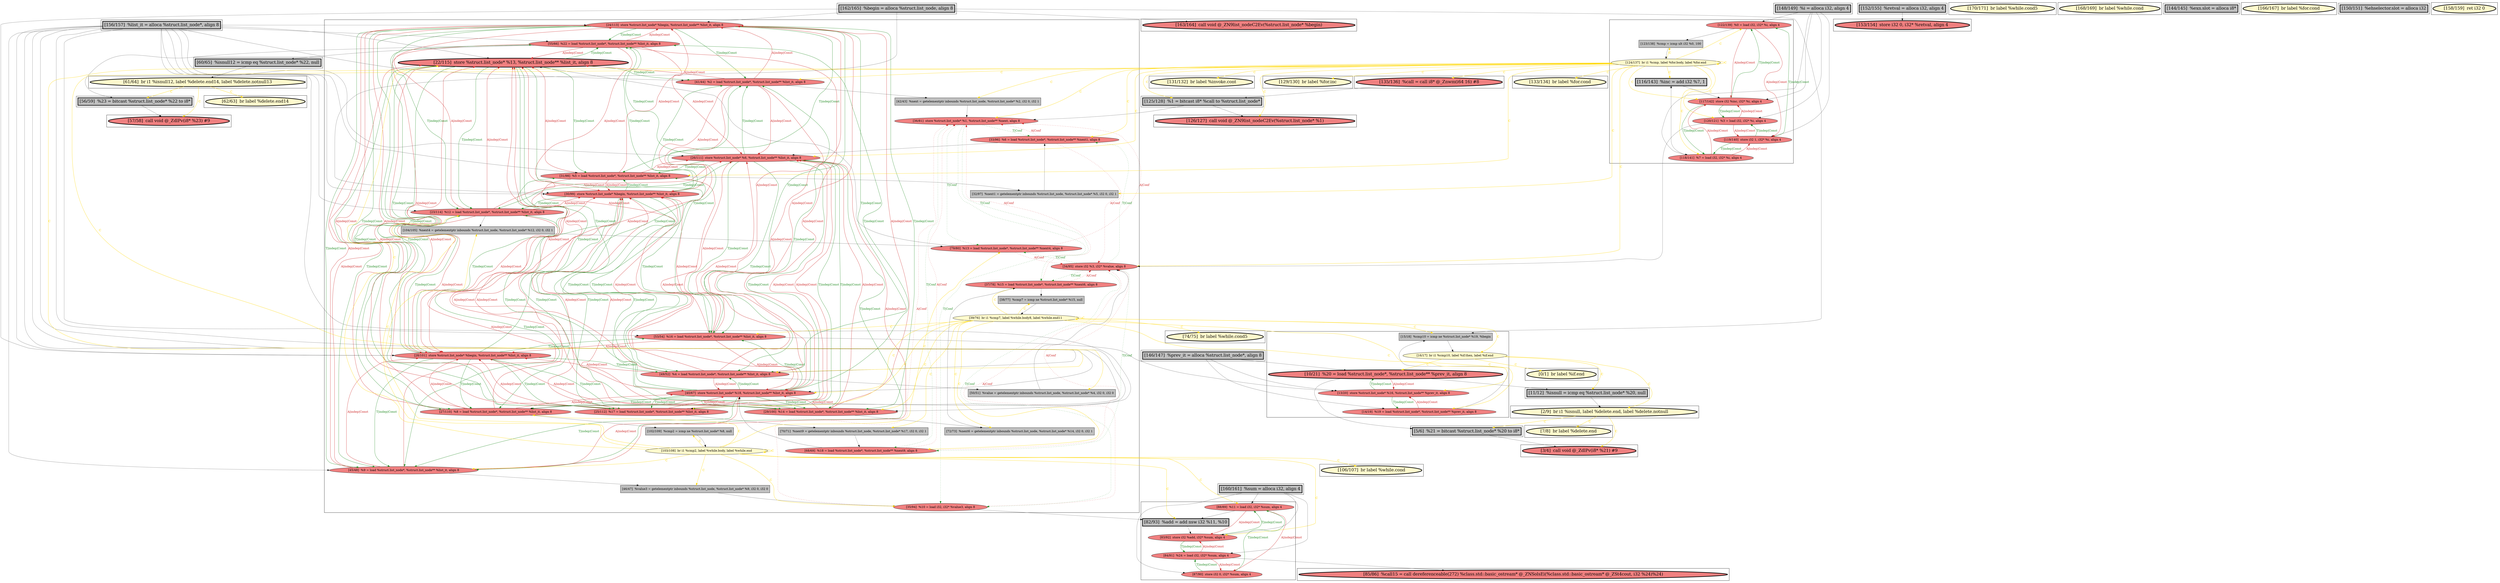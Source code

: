 
digraph G {



node358->node351 [style=solid,color=forestgreen,label="T|indep|Const",penwidth=1.0,fontcolor=forestgreen ]
node362->node363 [style=solid,color=firebrick3,label="A|indep|Const",penwidth=1.0,fontcolor=firebrick3 ]
node363->node362 [style=solid,color=forestgreen,label="T|indep|Const",penwidth=1.0,fontcolor=forestgreen ]
node358->node367 [style=solid,color=forestgreen,label="T|indep|Const",penwidth=1.0,fontcolor=forestgreen ]
node364->node369 [style=solid,color=firebrick3,label="A|indep|Const",penwidth=1.0,fontcolor=firebrick3 ]
node369->node364 [style=solid,color=forestgreen,label="T|indep|Const",penwidth=1.0,fontcolor=forestgreen ]
node376->node358 [style=solid,color=firebrick3,label="A|indep|Const",penwidth=1.0,fontcolor=firebrick3 ]
node358->node376 [style=solid,color=forestgreen,label="T|indep|Const",penwidth=1.0,fontcolor=forestgreen ]
node369->node368 [style=solid,color=forestgreen,label="T|indep|Const",penwidth=1.0,fontcolor=forestgreen ]
node367->node358 [style=solid,color=firebrick3,label="A|indep|Const",penwidth=1.0,fontcolor=firebrick3 ]
node363->node351 [style=solid,color=forestgreen,label="T|indep|Const",penwidth=1.0,fontcolor=forestgreen ]
node358->node362 [style=solid,color=forestgreen,label="T|indep|Const",penwidth=1.0,fontcolor=forestgreen ]
node362->node358 [style=solid,color=firebrick3,label="A|indep|Const",penwidth=1.0,fontcolor=firebrick3 ]
node366->node363 [style=solid,color=firebrick3,label="A|indep|Const",penwidth=1.0,fontcolor=firebrick3 ]
node358->node364 [style=solid,color=forestgreen,label="T|indep|Const",penwidth=1.0,fontcolor=forestgreen ]
node375->node368 [style=solid,color=forestgreen,label="T|indep|Const",penwidth=1.0,fontcolor=forestgreen ]
node364->node358 [style=solid,color=firebrick3,label="A|indep|Const",penwidth=1.0,fontcolor=firebrick3 ]
node356->node354 [style=dotted,color=forestgreen,label="T|Conf",penwidth=1.0,fontcolor=forestgreen ]
node356->node361 [style=dotted,color=forestgreen,label="T|Conf",penwidth=1.0,fontcolor=forestgreen ]
node361->node356 [style=dotted,color=firebrick3,label="A|Conf",penwidth=1.0,fontcolor=firebrick3 ]
node343->node341 [style=solid,color=black,label="",penwidth=0.5,fontcolor=black ]
node353->node355 [style=dotted,color=forestgreen,label="T|Conf",penwidth=1.0,fontcolor=forestgreen ]
node355->node353 [style=dotted,color=firebrick3,label="A|Conf",penwidth=1.0,fontcolor=firebrick3 ]
node391->node389 [style=solid,color=black,label="",penwidth=0.5,fontcolor=black ]
node376->node372 [style=solid,color=firebrick3,label="A|indep|Const",penwidth=1.0,fontcolor=firebrick3 ]
node372->node376 [style=solid,color=forestgreen,label="T|indep|Const",penwidth=1.0,fontcolor=forestgreen ]
node368->node372 [style=solid,color=firebrick3,label="A|indep|Const",penwidth=1.0,fontcolor=firebrick3 ]
node369->node376 [style=solid,color=forestgreen,label="T|indep|Const",penwidth=1.0,fontcolor=forestgreen ]
node370->node369 [style=solid,color=firebrick3,label="A|indep|Const",penwidth=1.0,fontcolor=firebrick3 ]
node369->node370 [style=solid,color=forestgreen,label="T|indep|Const",penwidth=1.0,fontcolor=forestgreen ]
node372->node346 [style=solid,color=forestgreen,label="T|indep|Const",penwidth=1.0,fontcolor=forestgreen ]
node346->node372 [style=solid,color=firebrick3,label="A|indep|Const",penwidth=1.0,fontcolor=firebrick3 ]
node364->node372 [style=solid,color=firebrick3,label="A|indep|Const",penwidth=1.0,fontcolor=firebrick3 ]
node360->node367 [style=solid,color=forestgreen,label="T|indep|Const",penwidth=1.0,fontcolor=forestgreen ]
node367->node360 [style=solid,color=firebrick3,label="A|indep|Const",penwidth=1.0,fontcolor=firebrick3 ]
node372->node367 [style=solid,color=forestgreen,label="T|indep|Const",penwidth=1.0,fontcolor=forestgreen ]
node312->node390 [style=solid,color=black,label="",penwidth=0.5,fontcolor=black ]
node357->node377 [style=solid,color=gold,label="C",penwidth=1.0,fontcolor=gold ]
node369->node362 [style=solid,color=forestgreen,label="T|indep|Const",penwidth=1.0,fontcolor=forestgreen ]
node390->node393 [style=solid,color=firebrick3,label="A|indep|Const",penwidth=1.0,fontcolor=firebrick3 ]
node346->node363 [style=solid,color=firebrick3,label="A|indep|Const",penwidth=1.0,fontcolor=firebrick3 ]
node363->node346 [style=solid,color=forestgreen,label="T|indep|Const",penwidth=1.0,fontcolor=forestgreen ]
node357->node350 [style=solid,color=gold,label="C",penwidth=1.0,fontcolor=gold ]
node369->node367 [style=solid,color=forestgreen,label="T|indep|Const",penwidth=1.0,fontcolor=forestgreen ]
node328->node360 [style=solid,color=black,label="",penwidth=0.5,fontcolor=black ]
node328->node364 [style=solid,color=black,label="",penwidth=0.5,fontcolor=black ]
node328->node362 [style=solid,color=black,label="",penwidth=0.5,fontcolor=black ]
node370->node358 [style=solid,color=firebrick3,label="A|indep|Const",penwidth=1.0,fontcolor=firebrick3 ]
node313->node327 [style=solid,color=black,label="",penwidth=0.5,fontcolor=black ]
node359->node363 [style=solid,color=firebrick3,label="A|indep|Const",penwidth=1.0,fontcolor=firebrick3 ]
node326->node324 [style=solid,color=gold,label="C",penwidth=1.0,fontcolor=gold ]
node326->node339 [style=solid,color=gold,label="C",penwidth=1.0,fontcolor=gold ]
node343->node356 [style=solid,color=black,label="",penwidth=0.5,fontcolor=black ]
node359->node369 [style=solid,color=firebrick3,label="A|indep|Const",penwidth=1.0,fontcolor=firebrick3 ]
node377->node369 [style=solid,color=black,label="",penwidth=0.5,fontcolor=black ]
node383->node387 [style=solid,color=gold,label="C",penwidth=1.0,fontcolor=gold ]
node369->node359 [style=solid,color=forestgreen,label="T|indep|Const",penwidth=1.0,fontcolor=forestgreen ]
node360->node368 [style=solid,color=forestgreen,label="T|indep|Const",penwidth=1.0,fontcolor=forestgreen ]
node349->node353 [style=solid,color=black,label="",penwidth=0.5,fontcolor=black ]
node368->node375 [style=solid,color=firebrick3,label="A|indep|Const",penwidth=1.0,fontcolor=firebrick3 ]
node364->node360 [style=solid,color=firebrick3,label="A|indep|Const",penwidth=1.0,fontcolor=firebrick3 ]
node375->node366 [style=solid,color=forestgreen,label="T|indep|Const",penwidth=1.0,fontcolor=forestgreen ]
node360->node364 [style=solid,color=forestgreen,label="T|indep|Const",penwidth=1.0,fontcolor=forestgreen ]
node371->node357 [style=solid,color=black,label="",penwidth=0.5,fontcolor=black ]
node357->node371 [style=solid,color=gold,label="C",penwidth=1.0,fontcolor=gold ]
node359->node360 [style=solid,color=firebrick3,label="A|indep|Const",penwidth=1.0,fontcolor=firebrick3 ]
node376->node374 [style=solid,color=black,label="",penwidth=0.5,fontcolor=black ]
node363->node376 [style=solid,color=forestgreen,label="T|indep|Const",penwidth=1.0,fontcolor=forestgreen ]
node356->node352 [style=dotted,color=forestgreen,label="T|Conf",penwidth=1.0,fontcolor=forestgreen ]
node368->node350 [style=solid,color=black,label="",penwidth=0.5,fontcolor=black ]
node326->node349 [style=solid,color=gold,label="C",penwidth=1.0,fontcolor=gold ]
node350->node352 [style=solid,color=black,label="",penwidth=0.5,fontcolor=black ]
node376->node369 [style=solid,color=firebrick3,label="A|indep|Const",penwidth=1.0,fontcolor=firebrick3 ]
node359->node358 [style=solid,color=firebrick3,label="A|indep|Const",penwidth=1.0,fontcolor=firebrick3 ]
node365->node355 [style=solid,color=black,label="",penwidth=0.5,fontcolor=black ]
node375->node359 [style=solid,color=forestgreen,label="T|indep|Const",penwidth=1.0,fontcolor=forestgreen ]
node351->node358 [style=solid,color=firebrick3,label="A|indep|Const",penwidth=1.0,fontcolor=firebrick3 ]
node372->node364 [style=solid,color=forestgreen,label="T|indep|Const",penwidth=1.0,fontcolor=forestgreen ]
node359->node375 [style=solid,color=firebrick3,label="A|indep|Const",penwidth=1.0,fontcolor=firebrick3 ]
node357->node369 [style=solid,color=gold,label="C",penwidth=1.0,fontcolor=gold ]
node382->node379 [style=solid,color=black,label="",penwidth=0.5,fontcolor=black ]
node373->node376 [style=solid,color=gold,label="C",penwidth=1.0,fontcolor=gold ]
node382->node381 [style=solid,color=firebrick3,label="A|indep|Const",penwidth=1.0,fontcolor=firebrick3 ]
node378->node382 [style=solid,color=forestgreen,label="T|indep|Const",penwidth=1.0,fontcolor=forestgreen ]
node382->node378 [style=solid,color=firebrick3,label="A|indep|Const",penwidth=1.0,fontcolor=firebrick3 ]
node362->node393 [style=solid,color=black,label="",penwidth=0.5,fontcolor=black ]
node328->node346 [style=solid,color=black,label="",penwidth=0.5,fontcolor=black ]
node366->node372 [style=solid,color=firebrick3,label="A|indep|Const",penwidth=1.0,fontcolor=firebrick3 ]
node346->node360 [style=solid,color=firebrick3,label="A|indep|Const",penwidth=1.0,fontcolor=firebrick3 ]
node357->node352 [style=solid,color=gold,label="C",penwidth=1.0,fontcolor=gold ]
node326->node359 [style=solid,color=gold,label="C",penwidth=1.0,fontcolor=gold ]
node359->node372 [style=solid,color=firebrick3,label="A|indep|Const",penwidth=1.0,fontcolor=firebrick3 ]
node326->node340 [style=solid,color=gold,label="C",penwidth=1.0,fontcolor=gold ]
node389->node316 [style=solid,color=gold,label="C",penwidth=1.0,fontcolor=gold ]
node355->node356 [style=dotted,color=firebrick3,label="A|Conf",penwidth=1.0,fontcolor=firebrick3 ]
node360->node359 [style=solid,color=forestgreen,label="T|indep|Const",penwidth=1.0,fontcolor=forestgreen ]
node327->node324 [style=solid,color=black,label="",penwidth=0.5,fontcolor=black ]
node368->node369 [style=solid,color=firebrick3,label="A|indep|Const",penwidth=1.0,fontcolor=firebrick3 ]
node376->node375 [style=solid,color=firebrick3,label="A|indep|Const",penwidth=1.0,fontcolor=firebrick3 ]
node372->node368 [style=solid,color=forestgreen,label="T|indep|Const",penwidth=1.0,fontcolor=forestgreen ]
node326->node353 [style=solid,color=gold,label="C",penwidth=1.0,fontcolor=gold ]
node362->node372 [style=solid,color=firebrick3,label="A|indep|Const",penwidth=1.0,fontcolor=firebrick3 ]
node375->node351 [style=solid,color=forestgreen,label="T|indep|Const",penwidth=1.0,fontcolor=forestgreen ]
node372->node370 [style=solid,color=forestgreen,label="T|indep|Const",penwidth=1.0,fontcolor=forestgreen ]
node322->node321 [style=solid,color=firebrick3,label="A|indep|Const",penwidth=1.0,fontcolor=firebrick3 ]
node366->node375 [style=solid,color=firebrick3,label="A|indep|Const",penwidth=1.0,fontcolor=firebrick3 ]
node360->node370 [style=solid,color=forestgreen,label="T|indep|Const",penwidth=1.0,fontcolor=forestgreen ]
node351->node375 [style=solid,color=firebrick3,label="A|indep|Const",penwidth=1.0,fontcolor=firebrick3 ]
node378->node380 [style=solid,color=forestgreen,label="T|indep|Const",penwidth=1.0,fontcolor=forestgreen ]
node360->node366 [style=solid,color=forestgreen,label="T|indep|Const",penwidth=1.0,fontcolor=forestgreen ]
node325->node327 [style=solid,color=forestgreen,label="T|indep|Const",penwidth=1.0,fontcolor=forestgreen ]
node328->node366 [style=solid,color=black,label="",penwidth=0.5,fontcolor=black ]
node362->node375 [style=solid,color=firebrick3,label="A|indep|Const",penwidth=1.0,fontcolor=firebrick3 ]
node370->node375 [style=solid,color=firebrick3,label="A|indep|Const",penwidth=1.0,fontcolor=firebrick3 ]
node370->node360 [style=solid,color=firebrick3,label="A|indep|Const",penwidth=1.0,fontcolor=firebrick3 ]
node345->node356 [style=solid,color=black,label="",penwidth=0.5,fontcolor=black ]
node375->node362 [style=solid,color=forestgreen,label="T|indep|Const",penwidth=1.0,fontcolor=forestgreen ]
node330->node382 [style=solid,color=black,label="",penwidth=0.5,fontcolor=black ]
node320->node321 [style=solid,color=firebrick3,label="A|indep|Const",penwidth=1.0,fontcolor=firebrick3 ]
node321->node320 [style=solid,color=forestgreen,label="T|indep|Const",penwidth=1.0,fontcolor=forestgreen ]
node328->node375 [style=solid,color=black,label="",penwidth=0.5,fontcolor=black ]
node369->node346 [style=solid,color=forestgreen,label="T|indep|Const",penwidth=1.0,fontcolor=forestgreen ]
node328->node359 [style=solid,color=black,label="",penwidth=0.5,fontcolor=black ]
node394->node319 [style=solid,color=gold,label="C",penwidth=1.0,fontcolor=gold ]
node366->node369 [style=solid,color=firebrick3,label="A|indep|Const",penwidth=1.0,fontcolor=firebrick3 ]
node370->node363 [style=solid,color=firebrick3,label="A|indep|Const",penwidth=1.0,fontcolor=firebrick3 ]
node375->node367 [style=solid,color=forestgreen,label="T|indep|Const",penwidth=1.0,fontcolor=forestgreen ]
node351->node369 [style=solid,color=firebrick3,label="A|indep|Const",penwidth=1.0,fontcolor=firebrick3 ]
node357->node390 [style=solid,color=gold,label="C",penwidth=1.0,fontcolor=gold ]
node380->node384 [style=solid,color=black,label="",penwidth=0.5,fontcolor=black ]
node357->node344 [style=solid,color=gold,label="C",penwidth=1.0,fontcolor=gold ]
node381->node382 [style=solid,color=forestgreen,label="T|indep|Const",penwidth=1.0,fontcolor=forestgreen ]
node369->node351 [style=solid,color=forestgreen,label="T|indep|Const",penwidth=1.0,fontcolor=forestgreen ]
node363->node366 [style=solid,color=forestgreen,label="T|indep|Const",penwidth=1.0,fontcolor=forestgreen ]
node373->node370 [style=solid,color=gold,label="C",penwidth=1.0,fontcolor=gold ]
node355->node379 [style=solid,color=black,label="",penwidth=0.5,fontcolor=black ]
node361->node360 [style=solid,color=black,label="",penwidth=0.5,fontcolor=black ]
node357->node389 [style=solid,color=gold,label="C",penwidth=1.0,fontcolor=gold ]
node392->node316 [style=solid,color=black,label="",penwidth=0.5,fontcolor=black ]
node368->node363 [style=solid,color=firebrick3,label="A|indep|Const",penwidth=1.0,fontcolor=firebrick3 ]
node366->node358 [style=solid,color=firebrick3,label="A|indep|Const",penwidth=1.0,fontcolor=firebrick3 ]
node326->node341 [style=solid,color=gold,label="C",penwidth=1.0,fontcolor=gold ]
node373->node365 [style=solid,color=gold,label="C",penwidth=1.0,fontcolor=gold ]
node328->node358 [style=solid,color=black,label="",penwidth=0.5,fontcolor=black ]
node367->node369 [style=solid,color=firebrick3,label="A|indep|Const",penwidth=1.0,fontcolor=firebrick3 ]
node346->node369 [style=solid,color=firebrick3,label="A|indep|Const",penwidth=1.0,fontcolor=firebrick3 ]
node360->node376 [style=solid,color=forestgreen,label="T|indep|Const",penwidth=1.0,fontcolor=forestgreen ]
node394->node396 [style=solid,color=gold,label="C",penwidth=1.0,fontcolor=gold ]
node328->node376 [style=solid,color=black,label="",penwidth=0.5,fontcolor=black ]
node326->node346 [style=solid,color=gold,label="C",penwidth=1.0,fontcolor=gold ]
node363->node368 [style=solid,color=forestgreen,label="T|indep|Const",penwidth=1.0,fontcolor=forestgreen ]
node326->node322 [style=solid,color=gold,label="C",penwidth=1.0,fontcolor=gold ]
node328->node368 [style=solid,color=black,label="",penwidth=0.5,fontcolor=black ]
node393->node390 [style=solid,color=forestgreen,label="T|indep|Const",penwidth=1.0,fontcolor=forestgreen ]
node357->node393 [style=solid,color=gold,label="C",penwidth=1.0,fontcolor=gold ]
node357->node357 [style=solid,color=gold,label="C",penwidth=1.0,fontcolor=gold ]
node328->node367 [style=solid,color=black,label="",penwidth=0.5,fontcolor=black ]
node326->node326 [style=solid,color=gold,label="C",penwidth=1.0,fontcolor=gold ]
node373->node355 [style=solid,color=gold,label="C",penwidth=1.0,fontcolor=gold ]
node326->node327 [style=solid,color=gold,label="C",penwidth=1.0,fontcolor=gold ]
node326->node347 [style=solid,color=gold,label="C",penwidth=1.0,fontcolor=gold ]
node389->node311 [style=solid,color=gold,label="C",penwidth=1.0,fontcolor=gold ]
node360->node346 [style=solid,color=forestgreen,label="T|indep|Const",penwidth=1.0,fontcolor=forestgreen ]
node324->node326 [style=solid,color=black,label="",penwidth=0.5,fontcolor=black ]
node367->node375 [style=solid,color=firebrick3,label="A|indep|Const",penwidth=1.0,fontcolor=firebrick3 ]
node347->node354 [style=solid,color=black,label="",penwidth=0.5,fontcolor=black ]
node326->node321 [style=solid,color=gold,label="C",penwidth=1.0,fontcolor=gold ]
node326->node329 [style=solid,color=gold,label="C",penwidth=1.0,fontcolor=gold ]
node326->node375 [style=solid,color=gold,label="C",penwidth=1.0,fontcolor=gold ]
node376->node363 [style=solid,color=firebrick3,label="A|indep|Const",penwidth=1.0,fontcolor=firebrick3 ]
node362->node360 [style=solid,color=firebrick3,label="A|indep|Const",penwidth=1.0,fontcolor=firebrick3 ]
node356->node355 [style=dotted,color=forestgreen,label="T|Conf",penwidth=1.0,fontcolor=forestgreen ]
node373->node373 [style=solid,color=gold,label="C",penwidth=1.0,fontcolor=gold ]
node326->node354 [style=solid,color=gold,label="C",penwidth=1.0,fontcolor=gold ]
node358->node368 [style=solid,color=forestgreen,label="T|indep|Const",penwidth=1.0,fontcolor=forestgreen ]
node373->node382 [style=solid,color=gold,label="C",penwidth=1.0,fontcolor=gold ]
node380->node381 [style=solid,color=firebrick3,label="A|indep|Const",penwidth=1.0,fontcolor=firebrick3 ]
node326->node320 [style=solid,color=gold,label="C",penwidth=1.0,fontcolor=gold ]
node364->node365 [style=solid,color=black,label="",penwidth=0.5,fontcolor=black ]
node367->node363 [style=solid,color=firebrick3,label="A|indep|Const",penwidth=1.0,fontcolor=firebrick3 ]
node351->node372 [style=solid,color=firebrick3,label="A|indep|Const",penwidth=1.0,fontcolor=firebrick3 ]
node319->node342 [style=solid,color=black,label="",penwidth=0.5,fontcolor=black ]
node312->node392 [style=solid,color=black,label="",penwidth=0.5,fontcolor=black ]
node326->node343 [style=solid,color=gold,label="C",penwidth=1.0,fontcolor=gold ]
node357->node367 [style=solid,color=gold,label="C",penwidth=1.0,fontcolor=gold ]
node373->node379 [style=solid,color=gold,label="C",penwidth=1.0,fontcolor=gold ]
node353->node354 [style=dotted,color=forestgreen,label="T|Conf",penwidth=1.0,fontcolor=forestgreen ]
node363->node367 [style=solid,color=forestgreen,label="T|indep|Const",penwidth=1.0,fontcolor=forestgreen ]
node389->node392 [style=solid,color=gold,label="C",penwidth=1.0,fontcolor=gold ]
node372->node351 [style=solid,color=forestgreen,label="T|indep|Const",penwidth=1.0,fontcolor=forestgreen ]
node313->node321 [style=solid,color=black,label="",penwidth=0.5,fontcolor=black ]
node328->node369 [style=solid,color=black,label="",penwidth=0.5,fontcolor=black ]
node351->node315 [style=solid,color=black,label="",penwidth=0.5,fontcolor=black ]
node357->node391 [style=solid,color=gold,label="C",penwidth=1.0,fontcolor=gold ]
node390->node391 [style=solid,color=black,label="",penwidth=0.5,fontcolor=black ]
node373->node361 [style=solid,color=gold,label="C",penwidth=1.0,fontcolor=gold ]
node376->node360 [style=solid,color=firebrick3,label="A|indep|Const",penwidth=1.0,fontcolor=firebrick3 ]
node326->node345 [style=solid,color=gold,label="C",penwidth=1.0,fontcolor=gold ]
node375->node364 [style=solid,color=forestgreen,label="T|indep|Const",penwidth=1.0,fontcolor=forestgreen ]
node351->node363 [style=solid,color=firebrick3,label="A|indep|Const",penwidth=1.0,fontcolor=firebrick3 ]
node369->node366 [style=solid,color=forestgreen,label="T|indep|Const",penwidth=1.0,fontcolor=forestgreen ]
node363->node359 [style=solid,color=forestgreen,label="T|indep|Const",penwidth=1.0,fontcolor=forestgreen ]
node357->node386 [style=solid,color=gold,label="C",penwidth=1.0,fontcolor=gold ]
node377->node353 [style=dotted,color=firebrick3,label="A|Conf",penwidth=1.0,fontcolor=firebrick3 ]
node377->node356 [style=dotted,color=firebrick3,label="A|Conf",penwidth=1.0,fontcolor=firebrick3 ]
node312->node393 [style=solid,color=black,label="",penwidth=0.5,fontcolor=black ]
node326->node356 [style=solid,color=gold,label="C",penwidth=1.0,fontcolor=gold ]
node346->node347 [style=solid,color=black,label="",penwidth=0.5,fontcolor=black ]
node322->node323 [style=solid,color=black,label="",penwidth=0.5,fontcolor=black ]
node379->node381 [style=solid,color=black,label="",penwidth=0.5,fontcolor=black ]
node358->node366 [style=solid,color=forestgreen,label="T|indep|Const",penwidth=1.0,fontcolor=forestgreen ]
node321->node327 [style=solid,color=forestgreen,label="T|indep|Const",penwidth=1.0,fontcolor=forestgreen ]
node373->node333 [style=solid,color=gold,label="C",penwidth=1.0,fontcolor=gold ]
node337->node391 [style=solid,color=black,label="",penwidth=0.5,fontcolor=black ]
node346->node358 [style=solid,color=firebrick3,label="A|indep|Const",penwidth=1.0,fontcolor=firebrick3 ]
node367->node372 [style=solid,color=firebrick3,label="A|indep|Const",penwidth=1.0,fontcolor=firebrick3 ]
node359->node345 [style=solid,color=black,label="",penwidth=0.5,fontcolor=black ]
node373->node348 [style=solid,color=gold,label="C",penwidth=1.0,fontcolor=gold ]
node328->node370 [style=solid,color=black,label="",penwidth=0.5,fontcolor=black ]
node368->node358 [style=solid,color=firebrick3,label="A|indep|Const",penwidth=1.0,fontcolor=firebrick3 ]
node353->node361 [style=dotted,color=forestgreen,label="T|Conf",penwidth=1.0,fontcolor=forestgreen ]
node383->node388 [style=solid,color=gold,label="C",penwidth=1.0,fontcolor=gold ]
node361->node353 [style=dotted,color=firebrick3,label="A|Conf",penwidth=1.0,fontcolor=firebrick3 ]
node375->node346 [style=solid,color=forestgreen,label="T|indep|Const",penwidth=1.0,fontcolor=forestgreen ]
node346->node375 [style=solid,color=firebrick3,label="A|indep|Const",penwidth=1.0,fontcolor=firebrick3 ]
node354->node375 [style=solid,color=black,label="",penwidth=0.5,fontcolor=black ]
node358->node370 [style=solid,color=forestgreen,label="T|indep|Const",penwidth=1.0,fontcolor=forestgreen ]
node392->node319 [style=solid,color=black,label="",penwidth=0.5,fontcolor=black ]
node353->node352 [style=dotted,color=forestgreen,label="T|Conf",penwidth=1.0,fontcolor=forestgreen ]
node352->node353 [style=dotted,color=firebrick3,label="A|Conf",penwidth=1.0,fontcolor=firebrick3 ]
node322->node325 [style=solid,color=firebrick3,label="A|indep|Const",penwidth=1.0,fontcolor=firebrick3 ]
node389->node394 [style=solid,color=gold,label="C",penwidth=1.0,fontcolor=gold ]
node325->node320 [style=solid,color=forestgreen,label="T|indep|Const",penwidth=1.0,fontcolor=forestgreen ]
node373->node360 [style=solid,color=gold,label="C",penwidth=1.0,fontcolor=gold ]
node372->node366 [style=solid,color=forestgreen,label="T|indep|Const",penwidth=1.0,fontcolor=forestgreen ]
node325->node322 [style=solid,color=forestgreen,label="T|indep|Const",penwidth=1.0,fontcolor=forestgreen ]
node327->node321 [style=solid,color=firebrick3,label="A|indep|Const",penwidth=1.0,fontcolor=firebrick3 ]
node364->node375 [style=solid,color=firebrick3,label="A|indep|Const",penwidth=1.0,fontcolor=firebrick3 ]
node362->node369 [style=solid,color=firebrick3,label="A|indep|Const",penwidth=1.0,fontcolor=firebrick3 ]
node318->node334 [style=solid,color=black,label="",penwidth=0.5,fontcolor=black ]
node316->node394 [style=solid,color=black,label="",penwidth=0.5,fontcolor=black ]
node381->node380 [style=solid,color=forestgreen,label="T|indep|Const",penwidth=1.0,fontcolor=forestgreen ]
node366->node360 [style=solid,color=firebrick3,label="A|indep|Const",penwidth=1.0,fontcolor=firebrick3 ]
node328->node363 [style=solid,color=black,label="",penwidth=0.5,fontcolor=black ]
node328->node351 [style=solid,color=black,label="",penwidth=0.5,fontcolor=black ]
node372->node359 [style=solid,color=forestgreen,label="T|indep|Const",penwidth=1.0,fontcolor=forestgreen ]
node363->node370 [style=solid,color=forestgreen,label="T|indep|Const",penwidth=1.0,fontcolor=forestgreen ]
node328->node372 [style=solid,color=black,label="",penwidth=0.5,fontcolor=black ]
node380->node378 [style=solid,color=firebrick3,label="A|indep|Const",penwidth=1.0,fontcolor=firebrick3 ]
node321->node322 [style=solid,color=forestgreen,label="T|indep|Const",penwidth=1.0,fontcolor=forestgreen ]
node373->node374 [style=solid,color=gold,label="C",penwidth=1.0,fontcolor=gold ]
node358->node346 [style=solid,color=forestgreen,label="T|indep|Const",penwidth=1.0,fontcolor=forestgreen ]
node392->node393 [style=solid,color=firebrick3,label="A|indep|Const",penwidth=1.0,fontcolor=firebrick3 ]
node337->node358 [style=solid,color=black,label="",penwidth=0.5,fontcolor=black ]
node370->node372 [style=solid,color=firebrick3,label="A|indep|Const",penwidth=1.0,fontcolor=firebrick3 ]
node373->node364 [style=solid,color=gold,label="C",penwidth=1.0,fontcolor=gold ]
node374->node373 [style=solid,color=black,label="",penwidth=0.5,fontcolor=black ]
node313->node320 [style=solid,color=black,label="",penwidth=0.5,fontcolor=black ]
node329->node343 [style=solid,color=black,label="",penwidth=0.5,fontcolor=black ]
node372->node362 [style=solid,color=forestgreen,label="T|indep|Const",penwidth=1.0,fontcolor=forestgreen ]
node383->node335 [style=solid,color=gold,label="C",penwidth=1.0,fontcolor=gold ]
node353->node377 [style=dotted,color=forestgreen,label="T|Conf",penwidth=1.0,fontcolor=forestgreen ]
node375->node370 [style=solid,color=forestgreen,label="T|indep|Const",penwidth=1.0,fontcolor=forestgreen ]
node368->node360 [style=solid,color=firebrick3,label="A|indep|Const",penwidth=1.0,fontcolor=firebrick3 ]
node320->node353 [style=solid,color=black,label="",penwidth=0.5,fontcolor=black ]
node326->node366 [style=solid,color=gold,label="C",penwidth=1.0,fontcolor=gold ]
node348->node361 [style=solid,color=black,label="",penwidth=0.5,fontcolor=black ]
node367->node344 [style=solid,color=black,label="",penwidth=0.5,fontcolor=black ]
node323->node321 [style=solid,color=black,label="",penwidth=0.5,fontcolor=black ]
node370->node348 [style=solid,color=black,label="",penwidth=0.5,fontcolor=black ]
node375->node376 [style=solid,color=forestgreen,label="T|indep|Const",penwidth=1.0,fontcolor=forestgreen ]
node315->node383 [style=solid,color=black,label="",penwidth=0.5,fontcolor=black ]
node326->node323 [style=solid,color=gold,label="C",penwidth=1.0,fontcolor=gold ]
node352->node356 [style=dotted,color=firebrick3,label="A|Conf",penwidth=1.0,fontcolor=firebrick3 ]
node357->node362 [style=solid,color=gold,label="C",penwidth=1.0,fontcolor=gold ]
node393->node392 [style=solid,color=forestgreen,label="T|indep|Const",penwidth=1.0,fontcolor=forestgreen ]
node373->node381 [style=solid,color=gold,label="C",penwidth=1.0,fontcolor=gold ]
node313->node322 [style=solid,color=black,label="",penwidth=0.5,fontcolor=black ]
node366->node349 [style=solid,color=black,label="",penwidth=0.5,fontcolor=black ]
node357->node368 [style=solid,color=gold,label="C",penwidth=1.0,fontcolor=gold ]
node337->node338 [style=solid,color=black,label="",penwidth=0.5,fontcolor=black ]
node351->node360 [style=solid,color=firebrick3,label="A|indep|Const",penwidth=1.0,fontcolor=firebrick3 ]
node360->node351 [style=solid,color=forestgreen,label="T|indep|Const",penwidth=1.0,fontcolor=forestgreen ]
node394->node342 [style=solid,color=gold,label="C",penwidth=1.0,fontcolor=gold ]
node330->node380 [style=solid,color=black,label="",penwidth=0.5,fontcolor=black ]
node327->node325 [style=solid,color=firebrick3,label="A|indep|Const",penwidth=1.0,fontcolor=firebrick3 ]
node358->node359 [style=solid,color=forestgreen,label="T|indep|Const",penwidth=1.0,fontcolor=forestgreen ]
node330->node381 [style=solid,color=black,label="",penwidth=0.5,fontcolor=black ]
node337->node363 [style=solid,color=black,label="",penwidth=0.5,fontcolor=black ]
node352->node371 [style=solid,color=black,label="",penwidth=0.5,fontcolor=black ]
node354->node353 [style=dotted,color=firebrick3,label="A|Conf",penwidth=1.0,fontcolor=firebrick3 ]
node387->node388 [style=solid,color=black,label="",penwidth=0.5,fontcolor=black ]
node320->node325 [style=solid,color=firebrick3,label="A|indep|Const",penwidth=1.0,fontcolor=firebrick3 ]
node313->node325 [style=solid,color=black,label="",penwidth=0.5,fontcolor=black ]
node354->node356 [style=dotted,color=firebrick3,label="A|Conf",penwidth=1.0,fontcolor=firebrick3 ]
node326->node331 [style=solid,color=gold,label="C",penwidth=1.0,fontcolor=gold ]
node344->node377 [style=solid,color=black,label="",penwidth=0.5,fontcolor=black ]
node364->node363 [style=solid,color=firebrick3,label="A|indep|Const",penwidth=1.0,fontcolor=firebrick3 ]
node356->node377 [style=dotted,color=forestgreen,label="T|Conf",penwidth=1.0,fontcolor=forestgreen ]
node330->node378 [style=solid,color=black,label="",penwidth=0.5,fontcolor=black ]
node337->node372 [style=solid,color=black,label="",penwidth=0.5,fontcolor=black ]
node360->node362 [style=solid,color=forestgreen,label="T|indep|Const",penwidth=1.0,fontcolor=forestgreen ]
node363->node364 [style=solid,color=forestgreen,label="T|indep|Const",penwidth=1.0,fontcolor=forestgreen ]
node351->node387 [style=solid,color=black,label="",penwidth=0.5,fontcolor=black ]


subgraph cluster37 {


node396 [penwidth=3.0,fontsize=20,fillcolor=lemonchiffon,label="[7/8]  br label %delete.end",shape=ellipse,style=filled ]



}

subgraph cluster36 {


node395 [penwidth=3.0,fontsize=20,fillcolor=lemonchiffon,label="[170/171]  br label %while.cond5",shape=ellipse,style=filled ]



}

subgraph cluster15 {


node333 [penwidth=3.0,fontsize=20,fillcolor=lemonchiffon,label="[106/107]  br label %while.cond",shape=ellipse,style=filled ]



}

subgraph cluster35 {


node394 [penwidth=3.0,fontsize=20,fillcolor=lemonchiffon,label="[2/9]  br i1 %isnull, label %delete.end, label %delete.notnull",shape=ellipse,style=filled ]



}

subgraph cluster11 {


node329 [penwidth=3.0,fontsize=20,fillcolor=lightcoral,label="[135/136]  %call = call i8* @_Znwm(i64 16) #8",shape=ellipse,style=filled ]



}

subgraph cluster19 {


node337 [penwidth=3.0,fontsize=20,fillcolor=grey,label="[162/165]  %begin = alloca %struct.list_node, align 8",shape=rectangle,style=filled ]



}

subgraph cluster9 {


node327 [fillcolor=lightcoral,label="[122/139]  %0 = load i32, i32* %i, align 4",shape=ellipse,style=filled ]
node326 [fillcolor=lemonchiffon,label="[124/137]  br i1 %cmp, label %for.body, label %for.end",shape=ellipse,style=filled ]
node321 [fillcolor=lightcoral,label="[117/142]  store i32 %inc, i32* %i, align 4",shape=ellipse,style=filled ]
node325 [fillcolor=lightcoral,label="[119/140]  store i32 1, i32* %i, align 4",shape=ellipse,style=filled ]
node320 [fillcolor=lightcoral,label="[120/121]  %3 = load i32, i32* %i, align 4",shape=ellipse,style=filled ]
node323 [penwidth=3.0,fontsize=20,fillcolor=grey,label="[116/143]  %inc = add i32 %7, 1",shape=rectangle,style=filled ]
node322 [fillcolor=lightcoral,label="[118/141]  %7 = load i32, i32* %i, align 4",shape=ellipse,style=filled ]
node324 [fillcolor=grey,label="[123/138]  %cmp = icmp ult i32 %0, 100",shape=rectangle,style=filled ]



}

subgraph cluster8 {


node319 [penwidth=3.0,fontsize=20,fillcolor=grey,label="[5/6]  %21 = bitcast %struct.list_node* %20 to i8*",shape=rectangle,style=filled ]



}

subgraph cluster10 {


node328 [penwidth=3.0,fontsize=20,fillcolor=grey,label="[156/157]  %list_it = alloca %struct.list_node*, align 8",shape=rectangle,style=filled ]



}

subgraph cluster23 {


node341 [penwidth=3.0,fontsize=20,fillcolor=lightcoral,label="[126/127]  call void @_ZN9list_nodeC2Ev(%struct.list_node* %1)",shape=ellipse,style=filled ]



}

subgraph cluster7 {


node318 [penwidth=3.0,fontsize=20,fillcolor=grey,label="[152/155]  %retval = alloca i32, align 4",shape=rectangle,style=filled ]



}

subgraph cluster14 {


node332 [penwidth=3.0,fontsize=20,fillcolor=lemonchiffon,label="[168/169]  br label %while.cond",shape=ellipse,style=filled ]



}

subgraph cluster6 {


node317 [penwidth=3.0,fontsize=20,fillcolor=grey,label="[144/145]  %exn.slot = alloca i8*",shape=rectangle,style=filled ]



}

subgraph cluster30 {


node385 [penwidth=3.0,fontsize=20,fillcolor=lemonchiffon,label="[166/167]  br label %for.cond",shape=ellipse,style=filled ]



}

subgraph cluster31 {


node386 [penwidth=3.0,fontsize=20,fillcolor=lemonchiffon,label="[74/75]  br label %while.cond5",shape=ellipse,style=filled ]



}

subgraph cluster0 {


node311 [penwidth=3.0,fontsize=20,fillcolor=lemonchiffon,label="[0/1]  br label %if.end",shape=ellipse,style=filled ]



}

subgraph cluster13 {


node331 [penwidth=3.0,fontsize=20,fillcolor=lemonchiffon,label="[133/134]  br label %for.cond",shape=ellipse,style=filled ]



}

subgraph cluster5 {


node316 [penwidth=3.0,fontsize=20,fillcolor=grey,label="[11/12]  %isnull = icmp eq %struct.list_node* %20, null",shape=rectangle,style=filled ]



}

subgraph cluster1 {


node312 [penwidth=3.0,fontsize=20,fillcolor=grey,label="[146/147]  %prev_it = alloca %struct.list_node*, align 8",shape=rectangle,style=filled ]



}

subgraph cluster32 {


node387 [penwidth=3.0,fontsize=20,fillcolor=grey,label="[56/59]  %23 = bitcast %struct.list_node* %22 to i8*",shape=rectangle,style=filled ]



}

subgraph cluster3 {


node314 [penwidth=3.0,fontsize=20,fillcolor=grey,label="[150/151]  %ehselector.slot = alloca i32",shape=rectangle,style=filled ]



}

subgraph cluster4 {


node315 [penwidth=3.0,fontsize=20,fillcolor=grey,label="[60/65]  %isnull12 = icmp eq %struct.list_node* %22, null",shape=rectangle,style=filled ]



}

subgraph cluster17 {


node335 [penwidth=3.0,fontsize=20,fillcolor=lemonchiffon,label="[62/63]  br label %delete.end14",shape=ellipse,style=filled ]



}

subgraph cluster16 {


node334 [penwidth=3.0,fontsize=20,fillcolor=lightcoral,label="[153/154]  store i32 0, i32* %retval, align 4",shape=ellipse,style=filled ]



}

subgraph cluster2 {


node313 [penwidth=3.0,fontsize=20,fillcolor=grey,label="[148/149]  %i = alloca i32, align 4",shape=rectangle,style=filled ]



}

subgraph cluster34 {


node393 [fillcolor=lightcoral,label="[13/20]  store %struct.list_node* %16, %struct.list_node** %prev_it, align 8",shape=ellipse,style=filled ]
node391 [fillcolor=grey,label="[15/18]  %cmp10 = icmp ne %struct.list_node* %19, %begin",shape=rectangle,style=filled ]
node392 [penwidth=3.0,fontsize=20,fillcolor=lightcoral,label="[10/21]  %20 = load %struct.list_node*, %struct.list_node** %prev_it, align 8",shape=ellipse,style=filled ]
node389 [fillcolor=lemonchiffon,label="[16/17]  br i1 %cmp10, label %if.then, label %if.end",shape=ellipse,style=filled ]
node390 [fillcolor=lightcoral,label="[14/19]  %19 = load %struct.list_node*, %struct.list_node** %prev_it, align 8",shape=ellipse,style=filled ]



}

subgraph cluster22 {


node340 [penwidth=3.0,fontsize=20,fillcolor=lemonchiffon,label="[129/130]  br label %for.inc",shape=ellipse,style=filled ]



}

subgraph cluster25 {


node343 [penwidth=3.0,fontsize=20,fillcolor=grey,label="[125/128]  %1 = bitcast i8* %call to %struct.list_node*",shape=rectangle,style=filled ]



}

subgraph cluster18 {


node336 [penwidth=3.0,fontsize=20,fillcolor=lemonchiffon,label="[158/159]  ret i32 0",shape=ellipse,style=filled ]



}

subgraph cluster29 {


node384 [penwidth=3.0,fontsize=20,fillcolor=lightcoral,label="[85/86]  %call15 = call dereferenceable(272) %class.std::basic_ostream* @_ZNSolsEi(%class.std::basic_ostream* @_ZSt4cout, i32 %24)%24)",shape=ellipse,style=filled ]



}

subgraph cluster20 {


node338 [penwidth=3.0,fontsize=20,fillcolor=lightcoral,label="[163/164]  call void @_ZN9list_nodeC2Ev(%struct.list_node* %begin)",shape=ellipse,style=filled ]



}

subgraph cluster26 {


node376 [fillcolor=lightcoral,label="[27/110]  %8 = load %struct.list_node*, %struct.list_node** %list_it, align 8",shape=ellipse,style=filled ]
node373 [fillcolor=lemonchiffon,label="[103/108]  br i1 %cmp2, label %while.body, label %while.end",shape=ellipse,style=filled ]
node368 [fillcolor=lightcoral,label="[29/100]  %14 = load %struct.list_node*, %struct.list_node** %list_it, align 8",shape=ellipse,style=filled ]
node367 [fillcolor=lightcoral,label="[25/112]  %17 = load %struct.list_node*, %struct.list_node** %list_it, align 8",shape=ellipse,style=filled ]
node366 [fillcolor=lightcoral,label="[49/52]  %4 = load %struct.list_node*, %struct.list_node** %list_it, align 8",shape=ellipse,style=filled ]
node365 [fillcolor=grey,label="[46/47]  %value3 = getelementptr inbounds %struct.list_node, %struct.list_node* %9, i32 0, i32 0",shape=rectangle,style=filled ]
node363 [fillcolor=lightcoral,label="[30/99]  store %struct.list_node* %begin, %struct.list_node** %list_it, align 8",shape=ellipse,style=filled ]
node377 [fillcolor=lightcoral,label="[68/69]  %18 = load %struct.list_node*, %struct.list_node** %next9, align 8",shape=ellipse,style=filled ]
node361 [fillcolor=lightcoral,label="[79/80]  %13 = load %struct.list_node*, %struct.list_node** %next4, align 8",shape=ellipse,style=filled ]
node349 [fillcolor=grey,label="[50/51]  %value = getelementptr inbounds %struct.list_node, %struct.list_node* %4, i32 0, i32 0",shape=rectangle,style=filled ]
node345 [fillcolor=grey,label="[42/43]  %next = getelementptr inbounds %struct.list_node, %struct.list_node* %2, i32 0, i32 1",shape=rectangle,style=filled ]
node348 [fillcolor=grey,label="[104/105]  %next4 = getelementptr inbounds %struct.list_node, %struct.list_node* %12, i32 0, i32 1",shape=rectangle,style=filled ]
node347 [fillcolor=grey,label="[32/97]  %next1 = getelementptr inbounds %struct.list_node, %struct.list_node* %5, i32 0, i32 1",shape=rectangle,style=filled ]
node356 [fillcolor=lightcoral,label="[36/81]  store %struct.list_node* %1, %struct.list_node** %next, align 8",shape=ellipse,style=filled ]
node346 [fillcolor=lightcoral,label="[31/98]  %5 = load %struct.list_node*, %struct.list_node** %list_it, align 8",shape=ellipse,style=filled ]
node374 [fillcolor=grey,label="[102/109]  %cmp2 = icmp ne %struct.list_node* %8, null",shape=rectangle,style=filled ]
node352 [fillcolor=lightcoral,label="[37/78]  %15 = load %struct.list_node*, %struct.list_node** %next6, align 8",shape=ellipse,style=filled ]
node375 [fillcolor=lightcoral,label="[26/111]  store %struct.list_node* %6, %struct.list_node** %list_it, align 8",shape=ellipse,style=filled ]
node369 [fillcolor=lightcoral,label="[40/67]  store %struct.list_node* %18, %struct.list_node** %list_it, align 8",shape=ellipse,style=filled ]
node344 [fillcolor=grey,label="[70/71]  %next9 = getelementptr inbounds %struct.list_node, %struct.list_node* %17, i32 0, i32 1",shape=rectangle,style=filled ]
node370 [fillcolor=lightcoral,label="[23/114]  %12 = load %struct.list_node*, %struct.list_node** %list_it, align 8",shape=ellipse,style=filled ]
node364 [fillcolor=lightcoral,label="[45/48]  %9 = load %struct.list_node*, %struct.list_node** %list_it, align 8",shape=ellipse,style=filled ]
node351 [fillcolor=lightcoral,label="[55/66]  %22 = load %struct.list_node*, %struct.list_node** %list_it, align 8",shape=ellipse,style=filled ]
node371 [fillcolor=grey,label="[38/77]  %cmp7 = icmp ne %struct.list_node* %15, null",shape=rectangle,style=filled ]
node350 [fillcolor=grey,label="[72/73]  %next6 = getelementptr inbounds %struct.list_node, %struct.list_node* %14, i32 0, i32 1",shape=rectangle,style=filled ]
node353 [fillcolor=lightcoral,label="[34/95]  store i32 %3, i32* %value, align 8",shape=ellipse,style=filled ]
node354 [fillcolor=lightcoral,label="[33/96]  %6 = load %struct.list_node*, %struct.list_node** %next1, align 8",shape=ellipse,style=filled ]
node357 [fillcolor=lemonchiffon,label="[39/76]  br i1 %cmp7, label %while.body8, label %while.end11",shape=ellipse,style=filled ]
node372 [fillcolor=lightcoral,label="[28/101]  store %struct.list_node* %begin, %struct.list_node** %list_it, align 8",shape=ellipse,style=filled ]
node360 [penwidth=3.0,fontsize=20,fillcolor=lightcoral,label="[22/115]  store %struct.list_node* %13, %struct.list_node** %list_it, align 8",shape=ellipse,style=filled ]
node355 [fillcolor=lightcoral,label="[35/94]  %10 = load i32, i32* %value3, align 8",shape=ellipse,style=filled ]
node362 [fillcolor=lightcoral,label="[53/54]  %16 = load %struct.list_node*, %struct.list_node** %list_it, align 8",shape=ellipse,style=filled ]
node359 [fillcolor=lightcoral,label="[41/44]  %2 = load %struct.list_node*, %struct.list_node** %list_it, align 8",shape=ellipse,style=filled ]
node358 [fillcolor=lightcoral,label="[24/113]  store %struct.list_node* %begin, %struct.list_node** %list_it, align 8",shape=ellipse,style=filled ]



}

subgraph cluster24 {


node342 [penwidth=3.0,fontsize=20,fillcolor=lightcoral,label="[3/4]  call void @_ZdlPv(i8* %21) #9",shape=ellipse,style=filled ]



}

subgraph cluster28 {


node383 [penwidth=3.0,fontsize=20,fillcolor=lemonchiffon,label="[61/64]  br i1 %isnull12, label %delete.end14, label %delete.notnull13",shape=ellipse,style=filled ]



}

subgraph cluster27 {


node381 [fillcolor=lightcoral,label="[83/92]  store i32 %add, i32* %sum, align 4",shape=ellipse,style=filled ]
node382 [fillcolor=lightcoral,label="[88/89]  %11 = load i32, i32* %sum, align 4",shape=ellipse,style=filled ]
node380 [fillcolor=lightcoral,label="[84/91]  %24 = load i32, i32* %sum, align 4",shape=ellipse,style=filled ]
node378 [fillcolor=lightcoral,label="[87/90]  store i32 0, i32* %sum, align 4",shape=ellipse,style=filled ]
node379 [penwidth=3.0,fontsize=20,fillcolor=grey,label="[82/93]  %add = add nsw i32 %11, %10",shape=rectangle,style=filled ]



}

subgraph cluster21 {


node339 [penwidth=3.0,fontsize=20,fillcolor=lemonchiffon,label="[131/132]  br label %invoke.cont",shape=ellipse,style=filled ]



}

subgraph cluster12 {


node330 [penwidth=3.0,fontsize=20,fillcolor=grey,label="[160/161]  %sum = alloca i32, align 4",shape=rectangle,style=filled ]



}

subgraph cluster33 {


node388 [penwidth=3.0,fontsize=20,fillcolor=lightcoral,label="[57/58]  call void @_ZdlPv(i8* %23) #9",shape=ellipse,style=filled ]



}

}
